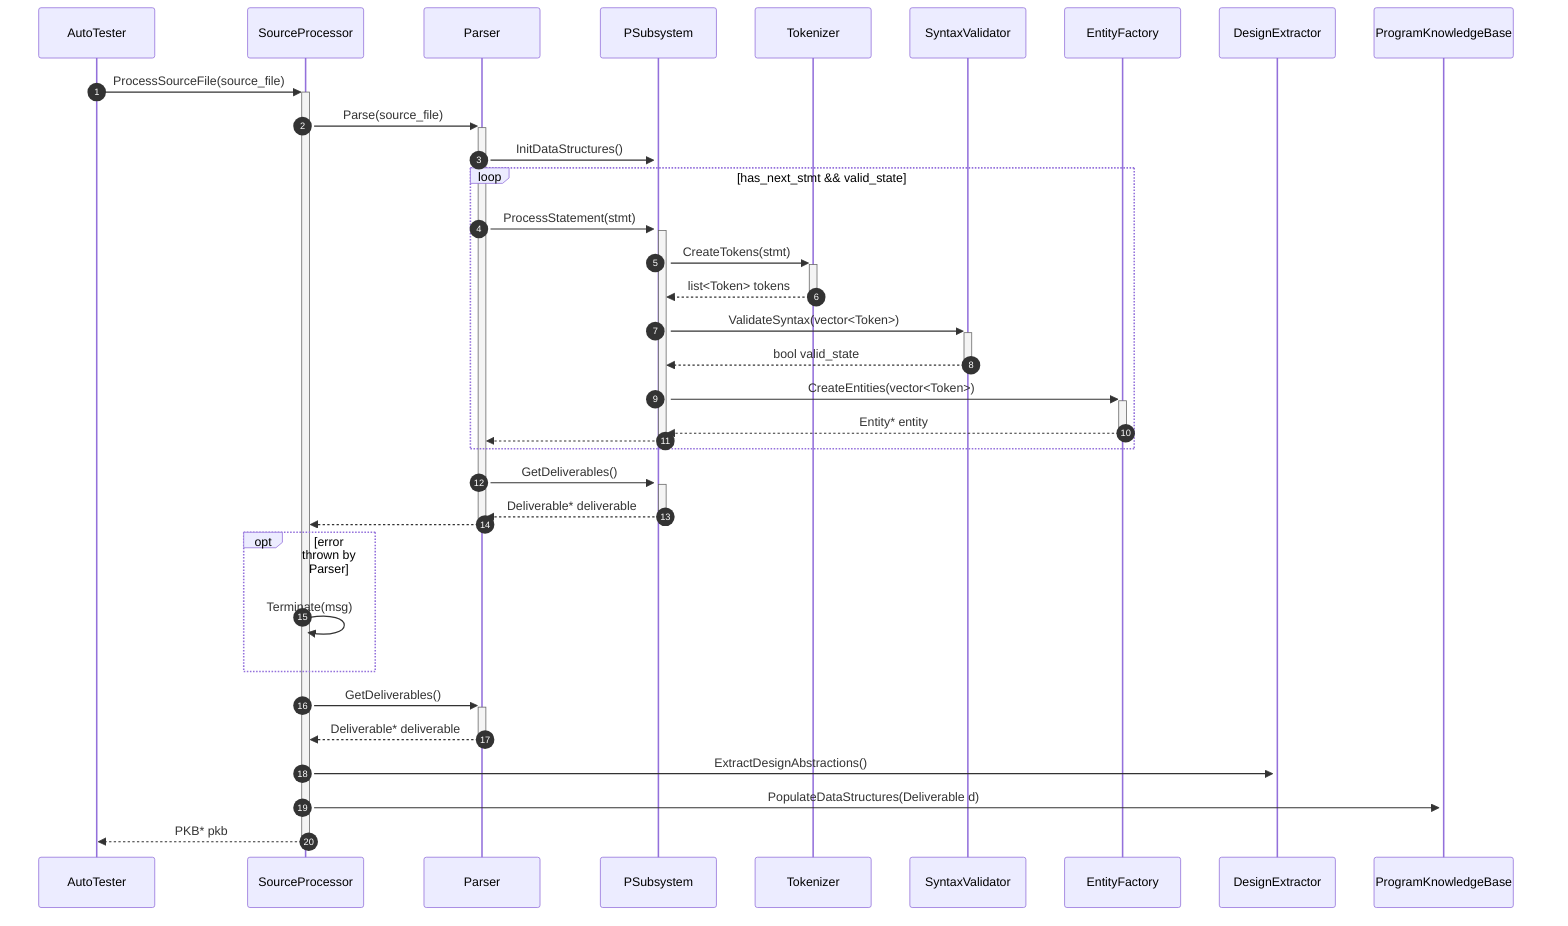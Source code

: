 sequenceDiagram
    autonumber
    participant AT as AutoTester
    participant SP as SourceProcessor
    participant P as Parser
    %% subsystem creates nodes and storing AST while the lines are being read
    %% Psystem contains statement stacks..
    participant PSub as PSubsystem
    participant Tkn as Tokenizer
    participant CGV as SyntaxValidator
    %% EntityFactory modifies necessary DSes (creates Entities, add entries into relationship, entity tables ...)
    participant EF as EntityFactory
    participant DE as DesignExtractor
    participant PKB as ProgramKnowledgeBase

    AT->>+SP: ProcessSourceFile(source_file)
    SP ->>+ P: Parse(source_file)

    %% initialises the necessary data structures inside PSub, these DSes (AST, RelationshipTables, EntityTables) will be accumulated
    %% Assumption: P will check correctness while building DSes %
    P ->>+ PSub: InitDataStructures()

    %% statement here refers to the source code in between two semicolons
    %% If valid_state == false in ValidateSyntax, the loop terminates
    loop has_next_stmt && valid_state
        P ->>+ PSub: ProcessStatement(stmt)
        PSub ->>+ Tkn: CreateTokens(stmt)
        %% a token looks like: (<symbol>, <tokenTag>) brace_open brace_close
        Tkn -->>- PSub: list<Token> tokens

        %% We ask the validator to validate the syntax for a single statement, if there's an error at any token, it should fail early
        PSub ->>+ CGV: ValidateSyntax(vector<Token>)
        CGV -->>-PSub: bool valid_state

        %% create Entities:  Entity here refers to the Abstraction Entity as described by the wiki/lecture 1 slides
        PSub ->>+EF:CreateEntities(vector<Token>)
        %% This method has responsibilities such as creating necessary Entity Nodes and updating the necessary tables to reflect relationships (this is where we add info about relationships b/w lines, vars...)
        %% Entity node refers to WHILE/IF/ASSIGN... ref to
        EF-->>-PSub: Entity* entity

        PSub -->>-P:
        %% todo: handle the error handling opt code here
    end
    %% at this point, all the statements have been processed, the parser is ready for deliverables to be sent to SP
    P ->>+PSub: GetDeliverables()
    PSub -->>-P: Deliverable* deliverable

    P -->>-SP:

    opt error thrown by Parser
        SP ->>SP : Terminate(msg)
    end

    SP ->>+P: GetDeliverables()
    P -->>-SP: Deliverable* deliverable

    %% todo: add in DE activities
    SP ->>+DE: ExtractDesignAbstractions()
    %% DE and SP will comms with each other bidirectionally
    %% todo: these sequences will be fleshed out in a separate sequence diagram

    SP ->>+PKB: PopulateDataStructures(Deliverable d)

    SP -->>- AT: PKB* pkb

    %% Transitive => Parents*, Children* Follows*, FollowedBy* Use, UsedBy, Modifies, ModifiesBy
    %% By right, AST should not be used for resolving queries (anything, we try to add aux Data Structures)
    %% This sequence of steps ends when the source processing is done and deliverables sent to PKB %%